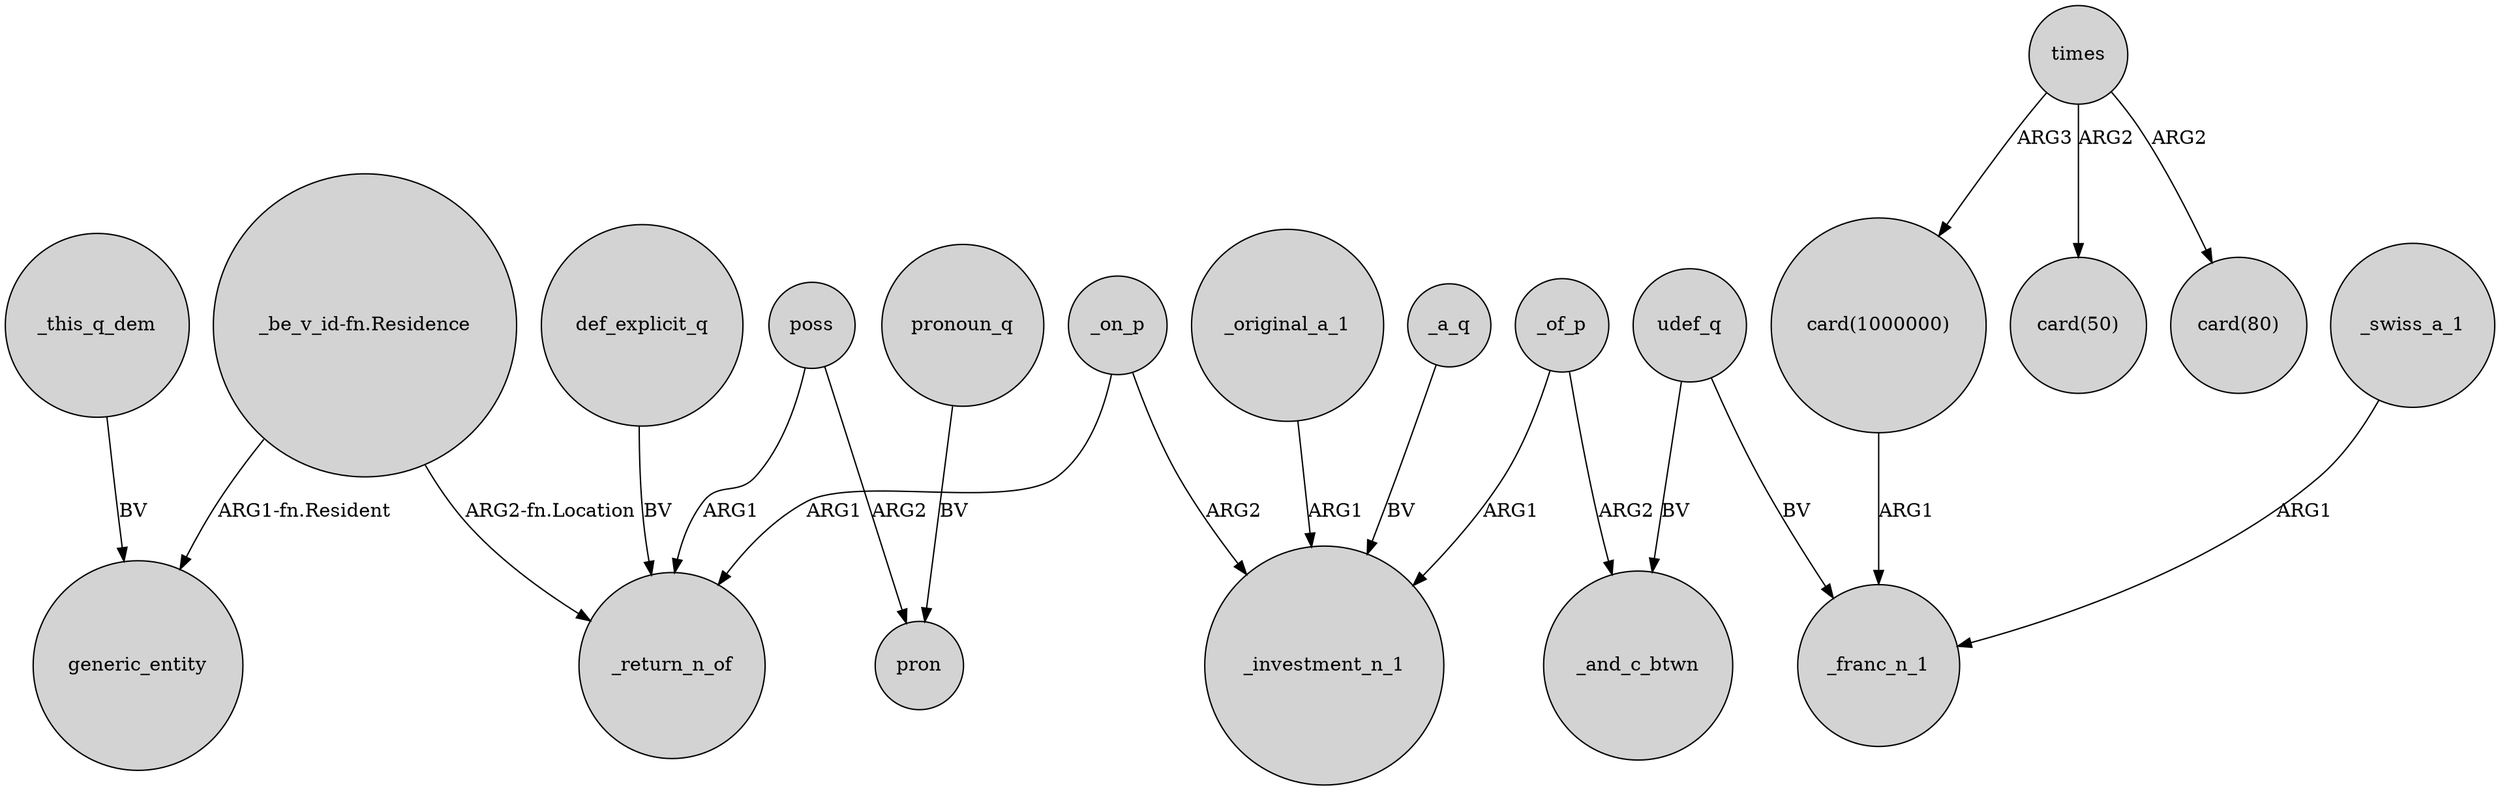 digraph {
	node [shape=circle style=filled]
	"_be_v_id-fn.Residence" -> generic_entity [label="ARG1-fn.Resident"]
	times -> "card(50)" [label=ARG2]
	_original_a_1 -> _investment_n_1 [label=ARG1]
	udef_q -> _and_c_btwn [label=BV]
	_on_p -> _investment_n_1 [label=ARG2]
	_of_p -> _and_c_btwn [label=ARG2]
	_swiss_a_1 -> _franc_n_1 [label=ARG1]
	"card(1000000)" -> _franc_n_1 [label=ARG1]
	times -> "card(1000000)" [label=ARG3]
	_on_p -> _return_n_of [label=ARG1]
	pronoun_q -> pron [label=BV]
	poss -> pron [label=ARG2]
	_this_q_dem -> generic_entity [label=BV]
	udef_q -> _franc_n_1 [label=BV]
	_a_q -> _investment_n_1 [label=BV]
	poss -> _return_n_of [label=ARG1]
	"_be_v_id-fn.Residence" -> _return_n_of [label="ARG2-fn.Location"]
	def_explicit_q -> _return_n_of [label=BV]
	_of_p -> _investment_n_1 [label=ARG1]
	times -> "card(80)" [label=ARG2]
}

